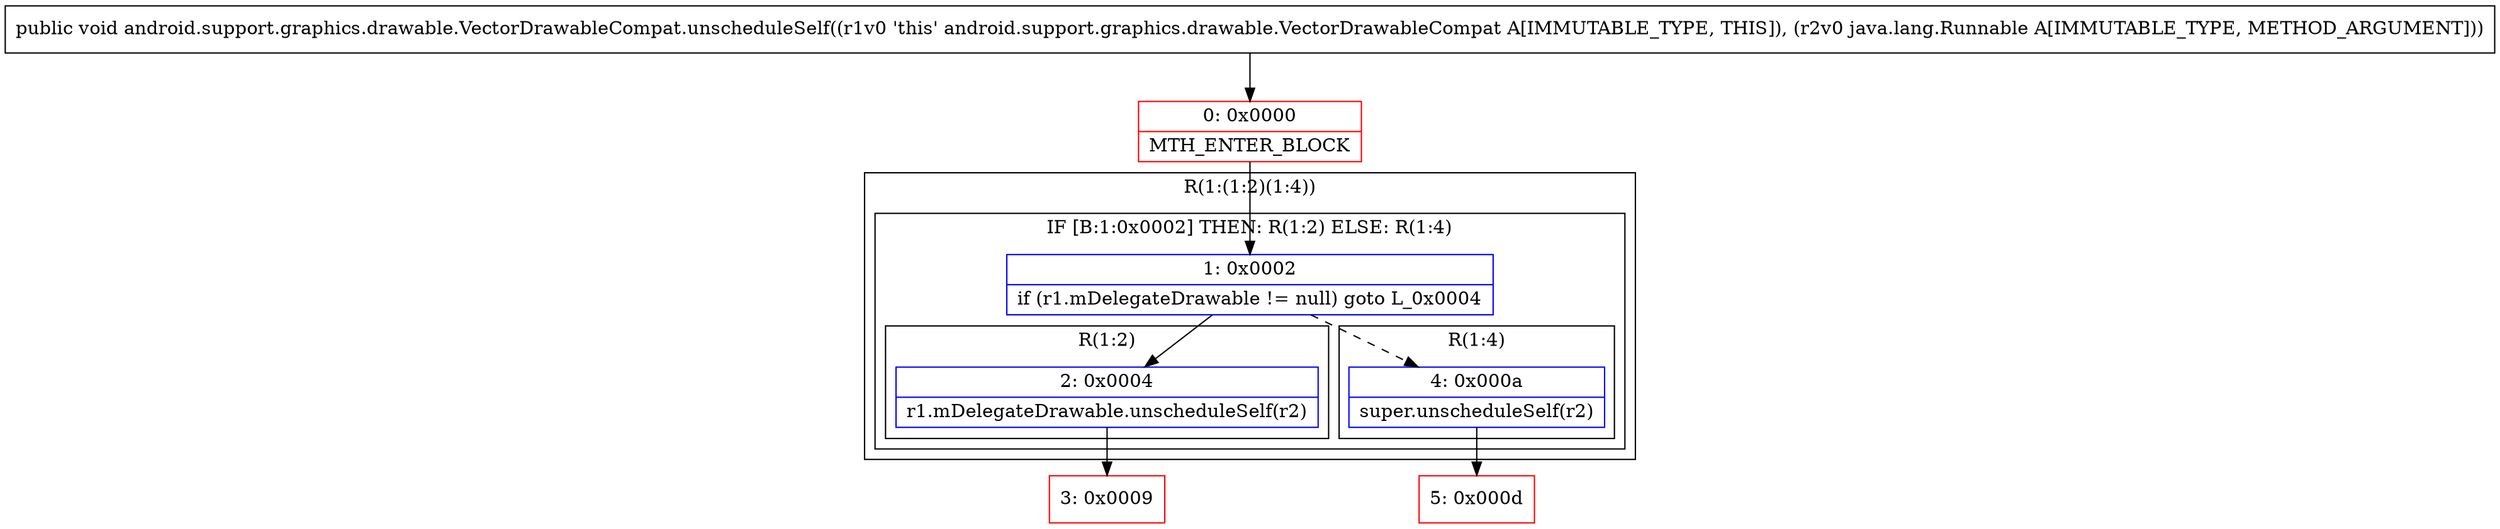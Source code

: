 digraph "CFG forandroid.support.graphics.drawable.VectorDrawableCompat.unscheduleSelf(Ljava\/lang\/Runnable;)V" {
subgraph cluster_Region_249697275 {
label = "R(1:(1:2)(1:4))";
node [shape=record,color=blue];
subgraph cluster_IfRegion_1109558781 {
label = "IF [B:1:0x0002] THEN: R(1:2) ELSE: R(1:4)";
node [shape=record,color=blue];
Node_1 [shape=record,label="{1\:\ 0x0002|if (r1.mDelegateDrawable != null) goto L_0x0004\l}"];
subgraph cluster_Region_1465320834 {
label = "R(1:2)";
node [shape=record,color=blue];
Node_2 [shape=record,label="{2\:\ 0x0004|r1.mDelegateDrawable.unscheduleSelf(r2)\l}"];
}
subgraph cluster_Region_283361142 {
label = "R(1:4)";
node [shape=record,color=blue];
Node_4 [shape=record,label="{4\:\ 0x000a|super.unscheduleSelf(r2)\l}"];
}
}
}
Node_0 [shape=record,color=red,label="{0\:\ 0x0000|MTH_ENTER_BLOCK\l}"];
Node_3 [shape=record,color=red,label="{3\:\ 0x0009}"];
Node_5 [shape=record,color=red,label="{5\:\ 0x000d}"];
MethodNode[shape=record,label="{public void android.support.graphics.drawable.VectorDrawableCompat.unscheduleSelf((r1v0 'this' android.support.graphics.drawable.VectorDrawableCompat A[IMMUTABLE_TYPE, THIS]), (r2v0 java.lang.Runnable A[IMMUTABLE_TYPE, METHOD_ARGUMENT])) }"];
MethodNode -> Node_0;
Node_1 -> Node_2;
Node_1 -> Node_4[style=dashed];
Node_2 -> Node_3;
Node_4 -> Node_5;
Node_0 -> Node_1;
}

